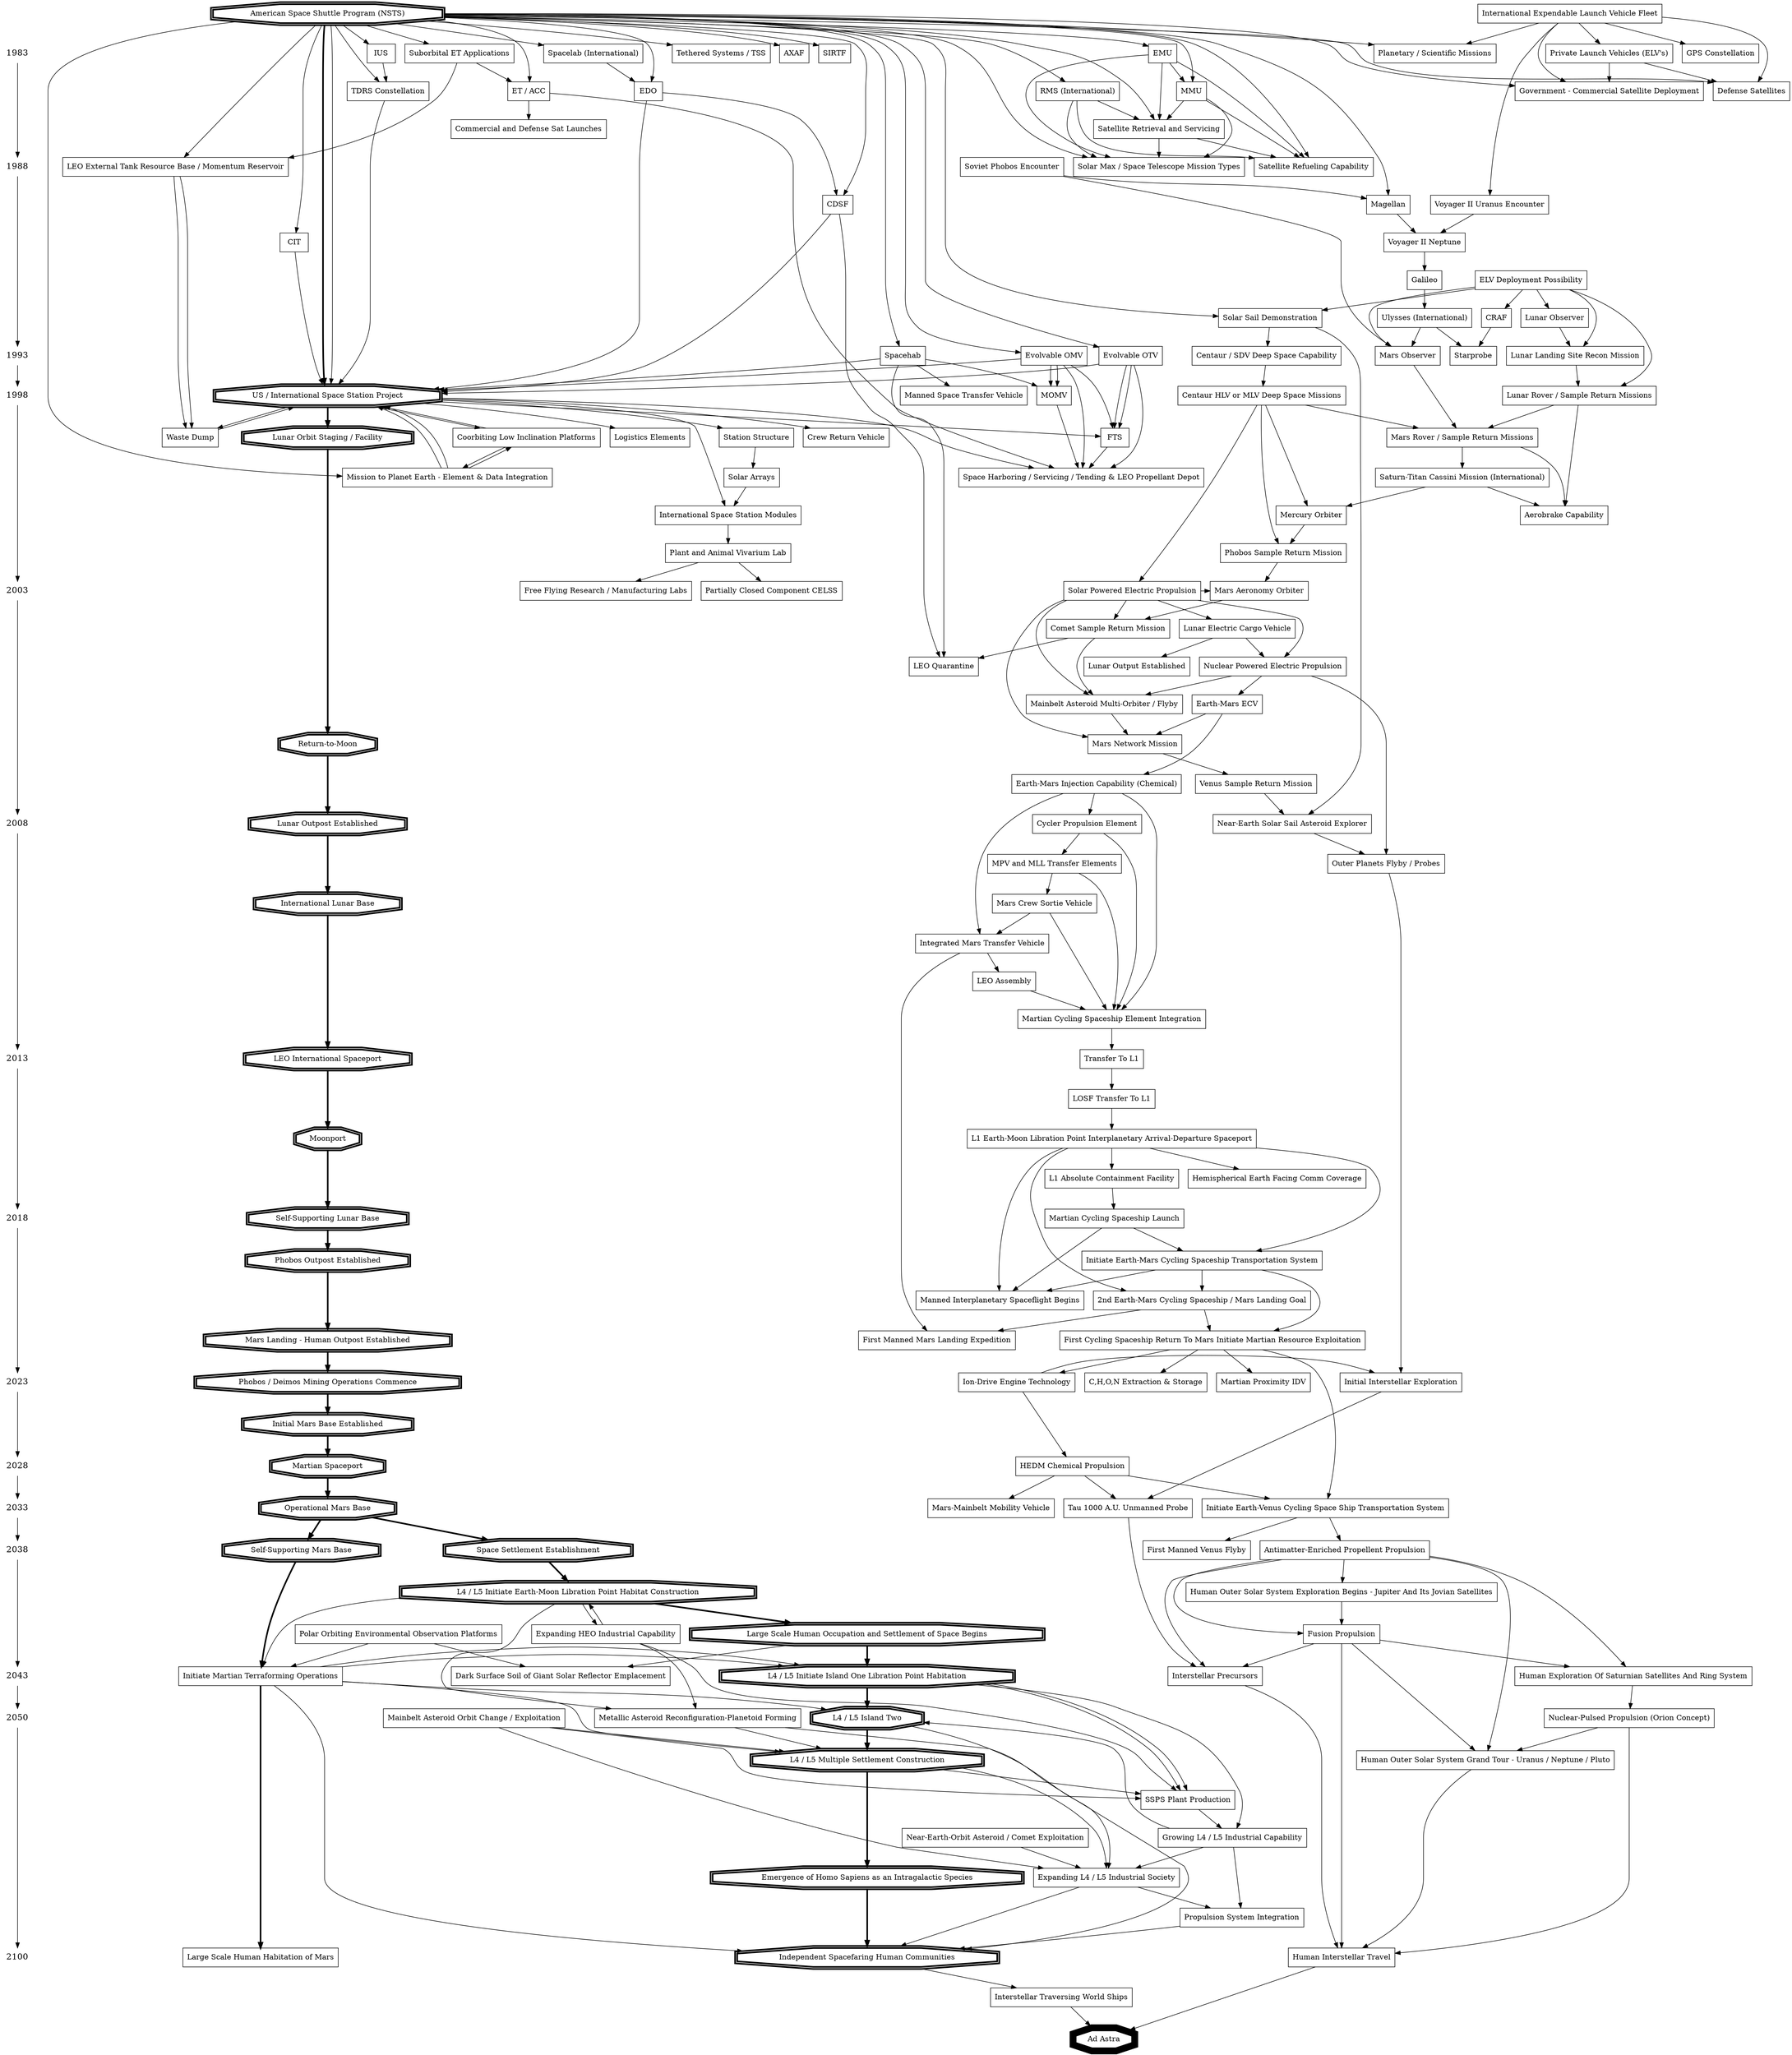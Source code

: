 digraph GRAPH_0 {

node [shape="box"];


{ node [shape=plaintext, fontsize=16];
  /* the time-line graph */
  1983 -> 1988 -> 1993 -> 1998 -> 2003 -> 2008 -> 2013 -> 2018 -> 2023 -> 2028 -> 2033 -> 2038 -> 2043 -> 2050 -> 2100 
}

{ rank = same; 1983; "EMU"; "Private Launch Vehicles (ELV's)"}


/* Critical Path */

"American Space Shuttle Program (NSTS)" [penwidth=3,shape="doubleoctagon"]
"American Space Shuttle Program (NSTS)"->"US / International Space Station Project" [penwidth=3, weight=100]
"US / International Space Station Project" [penwidth=3, shape="doubleoctagon"]
"US / International Space Station Project" ->"Lunar Orbit Staging / Facility" [penwidth=3, weight=100]
"Lunar Orbit Staging / Facility" [penwidth=3,shape="doubleoctagon"]
"Lunar Orbit Staging / Facility" -> "Return-to-Moon"  [penwidth=3, weight=100]
"Return-to-Moon" [penwidth=3, shape="doubleoctagon"]
"Return-to-Moon" -> "Lunar Outpost Established"  [penwidth=3, weight=100]
"Lunar Outpost Established" [penwidth=3, shape="doubleoctagon"]
"Lunar Outpost Established" -> "International Lunar Base"  [penwidth=3, weight=100]
"International Lunar Base" [penwidth=3, shape="doubleoctagon"]
"International Lunar Base" -> "LEO International Spaceport" [penwidth=3, weight=100]
 "LEO International Spaceport" [penwidth=3, shape="doubleoctagon"]
"LEO International Spaceport" ->  "Moonport"  [penwidth=3, weight=100]
"Moonport" [penwidth=3, shape="doubleoctagon"]
"Moonport" -> "Self-Supporting Lunar Base"  [penwidth=3, weight=100]
"Self-Supporting Lunar Base" [penwidth=3, shape="doubleoctagon"]
"Self-Supporting Lunar Base" -> "Phobos Outpost Established"  [penwidth=3, weight=100]
"Phobos Outpost Established" [penwidth=3, shape="doubleoctagon"]
"Phobos Outpost Established" -> "Mars Landing - Human Outpost Established" [penwidth=3, weight=100]
"Mars Landing - Human Outpost Established"  [penwidth=3, shape="doubleoctagon"]
"Mars Landing - Human Outpost Established" -> "Phobos / Deimos Mining Operations Commence"  [penwidth=3, weight=100]
"Phobos / Deimos Mining Operations Commence" [penwidth=3, shape="doubleoctagon"]
"Phobos / Deimos Mining Operations Commence"-> "Initial Mars Base Established" [penwidth=3, weight=100] 
"Initial Mars Base Established" [penwidth=3, shape="doubleoctagon"]
"Initial Mars Base Established"-> "Martian Spaceport"  [penwidth=3, weight=100]
"Martian Spaceport" [penwidth=3, shape="doubleoctagon"]
"Martian Spaceport"-> "Operational Mars Base"  [penwidth=3, weight=100]
"Operational Mars Base" [penwidth=3, shape="doubleoctagon"]
"Operational Mars Base"-> "Self-Supporting Mars Base"  [penwidth=3, weight=100]

"Self-Supporting Mars Base" [penwidth=3, shape="doubleoctagon"]
"Self-Supporting Mars Base"-> "Initiate Martian Terraforming Operations"  [penwidth=3, weight=100]
"Initiate Martian Terraforming Operations"
"Initiate Martian Terraforming Operations"-> "Large Scale Human Habitation of Mars" [penwidth=3, weight=100]

"Operational Mars Base"-> "Space Settlement Establishment"  [penwidth=3, weight=100]
"Space Settlement Establishment" [penwidth=3, shape="doubleoctagon"]

"Space Settlement Establishment"->"L4 / L5 Initiate Earth-Moon Libration Point Habitat Construction"  [penwidth=3, weight=100]
"L4 / L5 Initiate Earth-Moon Libration Point Habitat Construction" [penwidth=3, shape="doubleoctagon"]
"L4 / L5 Initiate Earth-Moon Libration Point Habitat Construction"->"Large Scale Human Occupation and Settlement of Space Begins" [penwidth=3, weight=100]
"Large Scale Human Occupation and Settlement of Space Begins"->"L4 / L5 Initiate Island One Libration Point Habitation" [penwidth=3, weight=100]
"L4 / L5 Initiate Island One Libration Point Habitation"[penwidth=3, shape="doubleoctagon"]
"Large Scale Human Occupation and Settlement of Space Begins"  [penwidth=3, shape="doubleoctagon"]
{ rank = same; 2043; "L4 / L5 Initiate Island One Libration Point Habitation"}

"L4 / L5 Initiate Island One Libration Point Habitation"->"L4 / L5 Island Two" [penwidth=3, weight=100]
"L4 / L5 Island Two"  [penwidth=3, shape="doubleoctagon"]
{ rank = same; 2050; "L4 / L5 Island Two"}
"L4 / L5 Island Two"->"L4 / L5 Multiple Settlement Construction" [penwidth=3, weight=100]
"L4 / L5 Multiple Settlement Construction"  [penwidth=3, shape="doubleoctagon"]
"L4 / L5 Multiple Settlement Construction"->"Emergence of Homo Sapiens as an Intragalactic Species" [penwidth=3, weight=100]
"Emergence of Homo Sapiens as an Intragalactic Species"  [penwidth=3, shape="doubleoctagon"]
"Emergence of Homo Sapiens as an Intragalactic Species"->"Independent Spacefaring Human Communities" [penwidth=3, weight=100]
"Independent Spacefaring Human Communities"  [penwidth=3, shape="doubleoctagon"]
{ rank = same; 2100; "Independent Spacefaring Human Communities"}
"Independent Spacefaring Human Communities"->"Interstellar Traversing World Ships" -> "Ad Astra"
"Ad Astra" [penwidth=5, shape="tripleoctagon"]

"Initiate Martian Terraforming Operations" ->"L4 / L5 Initiate Island One Libration Point Habitation" 


"L4 / L5 Initiate Earth-Moon Libration Point Habitat Construction"-> "Initiate Martian Terraforming Operations" 


"American Space Shuttle Program (NSTS)" -> 
{
"US / International Space Station Project" 
"RMS (International)" 
"IUS" 
"EMU" 
"Defense Satellites"
"Government - Commercial Satellite Deployment"
"Planetary / Scientific Missions"
"Spacelab (International)"
"MMU"
"Satellite Retrieval and Servicing"
"ET / ACC"
"TDRS Constellation" 
"Satellite Refueling Capability"
"Solar Max / Space Telescope Mission Types"
"Magellan"
"Spacehab"
"CDSF"
"Evolvable OMV" 
"Evolvable OTV"
"EDO"
"Suborbital ET Applications"
"LEO External Tank Resource Base / Momentum Reservoir"
"Tethered Systems / TSS"
"Mission to Planet Earth - Element & Data Integration"

"AXAF"
"SIRTF"
"CIT"

}


"Evolvable OMV"->"MOMV" 
"Evolvable OTV"->"FTS"
"Mission to Planet Earth - Element & Data Integration"->"US / International Space Station Project"
"Suborbital ET Applications"->
{
"ET / ACC"
"LEO External Tank Resource Base / Momentum Reservoir"
}
"LEO External Tank Resource Base / Momentum Reservoir"->"Waste Dump"


"EMU" -> 
{
"MMU"
"Satellite Retrieval and Servicing"
"Solar Max / Space Telescope Mission Types"
"Satellite Refueling Capability"
}

"MMU" ->
{
"Satellite Retrieval and Servicing" /* Has an extra arrow on poster */
"Satellite Refueling Capability"
"Solar Max / Space Telescope Mission Types"
}


"Satellite Retrieval and Servicing" ->
{
"Satellite Refueling Capability"
"Solar Max / Space Telescope Mission Types"
}

"International Expendable Launch Vehicle Fleet" -> 
{
"Private Launch Vehicles (ELV's)"
"Government - Commercial Satellite Deployment"
"Defense Satellites"
"Planetary / Scientific Missions"
"GPS Constellation"
"Voyager II Uranus Encounter"
}

"Private Launch Vehicles (ELV's)"-> 
{
"Government - Commercial Satellite Deployment"
"Defense Satellites"
}



{ rank = same; 1988; "Soviet Phobos Encounter" }
{ rank = same; 1988; "Satellite Refueling Capability" }

"Voyager II Uranus Encounter" -> "Voyager II Neptune"

"Soviet Phobos Encounter" ->
{
"Magellan"
"Mars Observer"
}

"Magellan" -> "Voyager II Neptune"
"Voyager II Neptune" -> "Galileo"
"Galileo" -> "Ulysses (International)"
"Ulysses (International)" -> "Mars Observer"
"ELV Deployment Possibility" -> "Mars Observer"


"RMS (International)" -> 
{
"Satellite Retrieval and Servicing"
"Satellite Refueling Capability"
"Solar Max / Space Telescope Mission Types"
}





"US / International Space Station Project" -> 
{

"FTS"
"Crew Return Vehicle"
"Station Structure"
"International Space Station Modules"
"Logistics Elements"
"Coorbiting Low Inclination Platforms"
"Space Harboring / Servicing / Tending & LEO Propellant Depot"
}


"Evolvable OMV"->
{
"FTS"
"MOMV" 
"Space Harboring / Servicing / Tending & LEO Propellant Depot"
"US / International Space Station Project"
}

"IUS" -> "TDRS Constellation"
"US / International Space Station Project"->"Waste Dump"
"Waste Dump"->"US / International Space Station Project"
"Spacelab (International)"->"EDO"->"CDSF"


"Evolvable OTV" ->
{
"US / International Space Station Project"
"Space Harboring / Servicing / Tending & LEO Propellant Depot"
"FTS"
}

"Mission to Planet Earth - Element & Data Integration"->"US / International Space Station Project"
"LEO External Tank Resource Base / Momentum Reservoir"->"Waste Dump"


"TDRS Constellation" -> "US / International Space Station Project"
"EDO" -> "US / International Space Station Project"
"CDSF" -> 
{
"US / International Space Station Project"
"LEO Quarantine"
}
"Spacehab" -> 
{
"US / International Space Station Project"
"LEO Quarantine"
"Manned Space Transfer Vehicle"
"MOMV"
}


"MOMV"->"Space Harboring / Servicing / Tending & LEO Propellant Depot"
"FTS"->"Space Harboring / Servicing / Tending & LEO Propellant Depot"
"ET / ACC"->
{
"Space Harboring / Servicing / Tending & LEO Propellant Depot"
"Commercial and Defense Sat Launches"
}


"Coorbiting Low Inclination Platforms"->"US / International Space Station Project"
"Coorbiting Low Inclination Platforms"->"Mission to Planet Earth - Element & Data Integration"
"Mission to Planet Earth - Element & Data Integration"->"Coorbiting Low Inclination Platforms"

{ rank = same; 1993; "Mars Observer" }
"American Space Shuttle Program (NSTS)" ->  "Solar Sail Demonstration"
"ELV Deployment Possibility" -> 
{
"Solar Sail Demonstration"
"CRAF"
"Lunar Observer"
"Lunar Landing Site Recon Mission"
"Lunar Rover / Sample Return Missions"
}
"Solar Sail Demonstration" -> "Centaur / SDV Deep Space Capability"
"Ulysses (International)" -> "Starprobe"
"CRAF" -> "Starprobe"
"Lunar Observer" -> "Lunar Landing Site Recon Mission"
"Lunar Landing Site Recon Mission" -> "Lunar Rover / Sample Return Missions"

{ rank = same; 1998; "US / International Space Station Project"}
{ rank = same; 1998; "Lunar Rover / Sample Return Missions"}

"CIT" -> "US / International Space Station Project"
"Plant and Animal Vivarium Lab" -> "Free Flying Research / Manufacturing Labs"



"Station Structure" -> "Solar Arrays" ->"International Space Station Modules"
"International Space Station Modules" ->"Plant and Animal Vivarium Lab"->"Partially Closed Component CELSS"


"Lunar Rover / Sample Return Missions" -> 
{
"Mars Rover / Sample Return Missions"
"Aerobrake Capability"
}

"Mars Observer" -> "Mars Rover / Sample Return Missions"
"Centaur / SDV Deep Space Capability" -> "Centaur HLV or MLV Deep Space Missions"
"Centaur HLV or MLV Deep Space Missions" -> 
{
"Mars Rover / Sample Return Missions"
"Mercury Orbiter"
"Phobos Sample Return Mission"
"Solar Powered Electric Propulsion"
}

"Mars Rover / Sample Return Missions" -> 
{
"Saturn-Titan Cassini Mission (International)"
"Aerobrake Capability"
}
"Saturn-Titan Cassini Mission (International)" ->
{
"Mercury Orbiter"
"Aerobrake Capability"
}

"Mercury Orbiter" -> "Phobos Sample Return Mission"

{ rank = same; 2003; "Solar Powered Electric Propulsion" }
{ rank = same; 2003; "Mars Aeronomy Orbiter" }

"Solar Powered Electric Propulsion" ->
{
"Lunar Electric Cargo Vehicle"
"Nuclear Powered Electric Propulsion"
"Mars Aeronomy Orbiter"
"Comet Sample Return Mission"
"Mainbelt Asteroid Multi-Orbiter / Flyby"
"Mars Network Mission"
}

"Phobos Sample Return Mission" -> "Mars Aeronomy Orbiter"
"Mars Aeronomy Orbiter" -> "Comet Sample Return Mission"
"Comet Sample Return Mission" ->
{
"LEO Quarantine"
"Mainbelt Asteroid Multi-Orbiter / Flyby"
}
"Mainbelt Asteroid Multi-Orbiter / Flyby" -> "Mars Network Mission"
"Mars Network Mission" -> "Venus Sample Return Mission"
"Lunar Electric Cargo Vehicle" -> 
{
"Lunar Output Established"
"Nuclear Powered Electric Propulsion"
}
"Nuclear Powered Electric Propulsion" ->
{
"Mainbelt Asteroid Multi-Orbiter / Flyby"
"Earth-Mars ECV"
}
"Earth-Mars ECV" ->
{
"Mars Network Mission"
"Earth-Mars Injection Capability (Chemical)"
}
"Earth-Mars Injection Capability (Chemical)" -> "Cycler Propulsion Element"

{ rank = same; 2008; "Lunar Outpost Established"}
{ rank = same; 2008; "Cycler Propulsion Element"}
{ rank = same; 2008; "Near-Earth Solar Sail Asteroid Explorer"}

"Nuclear Powered Electric Propulsion" -> "Outer Planets Flyby / Probes"

"Earth-Mars Injection Capability (Chemical)" ->
{
"Integrated Mars Transfer Vehicle"
"Martian Cycling Spaceship Element Integration"
}
"Cycler Propulsion Element" ->
{
"MPV and MLL Transfer Elements"
"Martian Cycling Spaceship Element Integration"
}
"Solar Sail Demonstration" -> "Near-Earth Solar Sail Asteroid Explorer"
"Venus Sample Return Mission" -> "Near-Earth Solar Sail Asteroid Explorer"
"Near-Earth Solar Sail Asteroid Explorer" -> "Outer Planets Flyby / Probes"
"MPV and MLL Transfer Elements" -> 
{
"Mars Crew Sortie Vehicle"
"Martian Cycling Spaceship Element Integration"
}
"Mars Crew Sortie Vehicle" ->
{
"Integrated Mars Transfer Vehicle"
"Martian Cycling Spaceship Element Integration"
}
"Integrated Mars Transfer Vehicle" -> "LEO Assembly"
"LEO Assembly" -> "Martian Cycling Spaceship Element Integration"
"Martian Cycling Spaceship Element Integration" -> "Transfer To L1"

{ rank = same; 2013; "LEO International Spaceport" }
{ rank = same; 2013; "Transfer To L1" }
"Transfer To L1" -> "LOSF Transfer To L1"
"LOSF Transfer To L1" -> "L1 Earth-Moon Libration Point Interplanetary Arrival-Departure Spaceport"
"L1 Earth-Moon Libration Point Interplanetary Arrival-Departure Spaceport" -> 
{
"L1 Absolute Containment Facility"
"Hemispherical Earth Facing Comm Coverage"
}
"L1 Absolute Containment Facility" -> "Martian Cycling Spaceship Launch"


{ rank = same; 2018; "Self-Supporting Lunar Base" }
{ rank = same; 2018; "Martian Cycling Spaceship Launch" }
"L1 Earth-Moon Libration Point Interplanetary Arrival-Departure Spaceport" -> 
{
"Manned Interplanetary Spaceflight Begins"
"Initiate Earth-Mars Cycling Spaceship Transportation System"
"2nd Earth-Mars Cycling Spaceship / Mars Landing Goal"
}
"Initiate Earth-Mars Cycling Spaceship Transportation System" -> 
{
"2nd Earth-Mars Cycling Spaceship / Mars Landing Goal"
"Manned Interplanetary Spaceflight Begins"
"First Cycling Spaceship Return To Mars Initiate Martian Resource Exploitation"
}
"Martian Cycling Spaceship Launch" -> 
{
"Manned Interplanetary Spaceflight Begins"
"Initiate Earth-Mars Cycling Spaceship Transportation System"
}
"Integrated Mars Transfer Vehicle" -> "First Manned Mars Landing Expedition"
"2nd Earth-Mars Cycling Spaceship / Mars Landing Goal" ->
{
"First Manned Mars Landing Expedition"
"First Cycling Spaceship Return To Mars Initiate Martian Resource Exploitation"
}
"First Cycling Spaceship Return To Mars Initiate Martian Resource Exploitation" ->
{
"Martian Proximity IDV"
"C,H,O,N Extraction & Storage"
}


{ rank = same; 2023; "Phobos / Deimos Mining Operations Commence" }
{ rank = same; 2023; "Ion-Drive Engine Technology" }
{ rank = same; 2023; "Initial Interstellar Exploration" }

"First Cycling Spaceship Return To Mars Initiate Martian Resource Exploitation" -> "Ion-Drive Engine Technology"
"Ion-Drive Engine Technology" ->
{
"Initial Interstellar Exploration"
"HEDM Chemical Propulsion"
}
"Outer Planets Flyby / Probes" -> "Initial Interstellar Exploration"
"Initial Interstellar Exploration" -> "Tau 1000 A.U. Unmanned Probe"
"HEDM Chemical Propulsion" -> 
{
"Tau 1000 A.U. Unmanned Probe"
"Mars-Mainbelt Mobility Vehicle"
}


{ rank = same; 2028; "Martian Spaceport" }
{ rank = same; 2028; "HEDM Chemical Propulsion" }

"L4 / L5 Initiate Earth-Moon Libration Point Habitat Construction"->"Expanding HEO Industrial Capability"
"Expanding HEO Industrial Capability"->"L4 / L5 Initiate Earth-Moon Libration Point Habitat Construction"
"L4 / L5 Initiate Earth-Moon Libration Point Habitat Construction"->"Metallic Asteroid Reconfiguration-Planetoid Forming"
"Expanding HEO Industrial Capability"->"Metallic Asteroid Reconfiguration-Planetoid Forming"

"Large Scale Human Occupation and Settlement of Space Begins"->"Dark Surface Soil of Giant Solar Reflector Emplacement"
"Polar Orbiting Environmental Observation Platforms"->"Dark Surface Soil of Giant Solar Reflector Emplacement"

"Expanding HEO Industrial Capability"->"SSPS Plant Production"
"L4 / L5 Initiate Island One Libration Point Habitation"->"SSPS Plant Production"


"Polar Orbiting Environmental Observation Platforms"->"Initiate Martian Terraforming Operations"

"HEDM Chemical Propulsion" -> "Initiate Earth-Venus Cycling Space Ship Transportation System"
"Initiate Earth-Venus Cycling Space Ship Transportation System" ->
{
"Antimatter-Enriched Propellent Propulsion"
"First Manned Venus Flyby"
}
"First Cycling Spaceship Return To Mars Initiate Martian Resource Exploitation" -> "Initiate Earth-Venus Cycling Space Ship Transportation System" 
"Antimatter-Enriched Propellent Propulsion" -> "Human Outer Solar System Exploration Begins - Jupiter And Its Jovian Satellites"

{ rank = same; 2038; "Self-Supporting Mars Base" }
{ rank = same; 2038; "Antimatter-Enriched Propellent Propulsion" }
"Human Outer Solar System Exploration Begins - Jupiter And Its Jovian Satellites" -> "Fusion Propulsion"
"Antimatter-Enriched Propellent Propulsion" -> "Fusion Propulsion"

{ rank = same; 2043; "Initiate Martian Terraforming Operations" }
{ rank = same; 2043; "Interstellar Precursors" }
"Fusion Propulsion" ->
{
"Interstellar Precursors"
"Human Exploration Of Saturnian Satellites And Ring System"
}
"Tau 1000 A.U. Unmanned Probe" -> "Interstellar Precursors"
"Antimatter-Enriched Propellent Propulsion" -> 
{
"Human Exploration Of Saturnian Satellites And Ring System"
"Interstellar Precursors"
}

{ rank = same; 2050; "Nuclear-Pulsed Propulsion (Orion Concept)" }
"Human Exploration Of Saturnian Satellites And Ring System" -> "Nuclear-Pulsed Propulsion (Orion Concept)"
"Nuclear-Pulsed Propulsion (Orion Concept)" -> "Human Outer Solar System Grand Tour - Uranus / Neptune / Pluto"
"Fusion Propulsion" -> "Human Outer Solar System Grand Tour - Uranus / Neptune / Pluto"
"Antimatter-Enriched Propellent Propulsion" -> "Human Outer Solar System Grand Tour - Uranus / Neptune / Pluto"

{ rank = same; 2100; "Large Scale Human Habitation of Mars" }
{ rank = same; 2100; "Human Interstellar Travel" }
"Interstellar Precursors" -> "Human Interstellar Travel"
"Human Outer Solar System Grand Tour - Uranus / Neptune / Pluto" -> "Human Interstellar Travel"
"Nuclear-Pulsed Propulsion (Orion Concept)" -> "Human Interstellar Travel"
"Fusion Propulsion" -> "Human Interstellar Travel"
"Human Interstellar Travel" -> "Ad Astra"



"Propulsion System Integration"->"Independent Spacefaring Human Communities"
"Expanding L4 / L5 Industrial Society"->"Propulsion System Integration"
"Expanding L4 / L5 Industrial Society"->"Independent Spacefaring Human Communities"
"Growing L4 / L5 Industrial Capability"->"Propulsion System Integration"
"Growing L4 / L5 Industrial Capability"->"Expanding L4 / L5 Industrial Society"
"SSPS Plant Production"->"Growing L4 / L5 Industrial Capability"
"Growing L4 / L5 Industrial Capability"->"L4 / L5 Island Two"
"L4 / L5 Island Two"->"Expanding L4 / L5 Industrial Society"
"L4 / L5 Multiple Settlement Construction"->"SSPS Plant Production"
"L4 / L5 Initiate Island One Libration Point Habitation"->"SSPS Plant Production"
"L4 / L5 Multiple Settlement Construction"->"Expanding L4 / L5 Industrial Society"
"L4 / L5 Initiate Island One Libration Point Habitation"->"Growing L4 / L5 Industrial Capability"
"Metallic Asteroid Reconfiguration-Planetoid Forming"->"Independent Spacefaring Human Communities"
"Metallic Asteroid Reconfiguration-Planetoid Forming"->"L4 / L5 Multiple Settlement Construction"
"Near-Earth-Orbit Asteroid / Comet Exploitation"->"Expanding L4 / L5 Industrial Society"
"Mainbelt Asteroid Orbit Change / Exploitation"->
{
"SSPS Plant Production"
"Expanding L4 / L5 Industrial Society"
"L4 / L5 Multiple Settlement Construction"
}
"Initiate Martian Terraforming Operations"->
{
"L4 / L5 Initiate Island One Libration Point Habitation"
"L4 / L5 Island Two"
"L4 / L5 Multiple Settlement Construction"
"Independent Spacefaring Human Communities"

}
}
